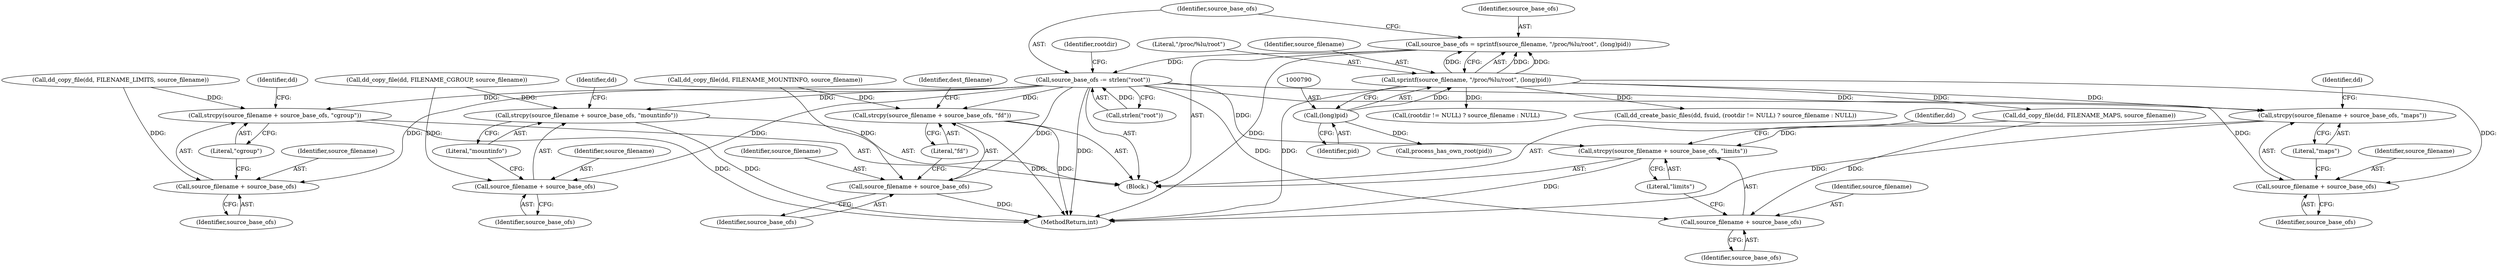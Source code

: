 digraph "0_abrt_3c1b60cfa62d39e5fff5a53a5bc53dae189e740e@API" {
"1000784" [label="(Call,source_base_ofs = sprintf(source_filename, \"/proc/%lu/root\", (long)pid))"];
"1000786" [label="(Call,sprintf(source_filename, \"/proc/%lu/root\", (long)pid))"];
"1000789" [label="(Call,(long)pid)"];
"1000792" [label="(Call,source_base_ofs -= strlen(\"root\"))"];
"1000839" [label="(Call,strcpy(source_filename + source_base_ofs, \"maps\"))"];
"1000840" [label="(Call,source_filename + source_base_ofs)"];
"1000848" [label="(Call,strcpy(source_filename + source_base_ofs, \"limits\"))"];
"1000849" [label="(Call,source_filename + source_base_ofs)"];
"1000857" [label="(Call,strcpy(source_filename + source_base_ofs, \"cgroup\"))"];
"1000858" [label="(Call,source_filename + source_base_ofs)"];
"1000866" [label="(Call,strcpy(source_filename + source_base_ofs, \"mountinfo\"))"];
"1000867" [label="(Call,source_filename + source_base_ofs)"];
"1000878" [label="(Call,strcpy(source_filename + source_base_ofs, \"fd\"))"];
"1000879" [label="(Call,source_filename + source_base_ofs)"];
"1000788" [label="(Literal,\"/proc/%lu/root\")"];
"1000859" [label="(Identifier,source_filename)"];
"1000866" [label="(Call,strcpy(source_filename + source_base_ofs, \"mountinfo\"))"];
"1000872" [label="(Identifier,dd)"];
"1000858" [label="(Call,source_filename + source_base_ofs)"];
"1000781" [label="(Block,)"];
"1000793" [label="(Identifier,source_base_ofs)"];
"1000849" [label="(Call,source_filename + source_base_ofs)"];
"1000871" [label="(Call,dd_copy_file(dd, FILENAME_MOUNTINFO, source_filename))"];
"1000878" [label="(Call,strcpy(source_filename + source_base_ofs, \"fd\"))"];
"1000784" [label="(Call,source_base_ofs = sprintf(source_filename, \"/proc/%lu/root\", (long)pid))"];
"1000881" [label="(Identifier,source_base_ofs)"];
"1000789" [label="(Call,(long)pid)"];
"1000851" [label="(Identifier,source_base_ofs)"];
"1000863" [label="(Identifier,dd)"];
"1000794" [label="(Call,strlen(\"root\"))"];
"1000860" [label="(Identifier,source_base_ofs)"];
"1000882" [label="(Literal,\"fd\")"];
"1000811" [label="(Call,(rootdir != NULL) ? source_filename : NULL)"];
"1000845" [label="(Identifier,dd)"];
"1000800" [label="(Call,process_has_own_root(pid))"];
"1000879" [label="(Call,source_filename + source_base_ofs)"];
"1000870" [label="(Literal,\"mountinfo\")"];
"1000798" [label="(Identifier,rootdir)"];
"1000867" [label="(Call,source_filename + source_base_ofs)"];
"1000785" [label="(Identifier,source_base_ofs)"];
"1000852" [label="(Literal,\"limits\")"];
"1000842" [label="(Identifier,source_base_ofs)"];
"1000880" [label="(Identifier,source_filename)"];
"1000808" [label="(Call,dd_create_basic_files(dd, fsuid, (rootdir != NULL) ? source_filename : NULL))"];
"1000844" [label="(Call,dd_copy_file(dd, FILENAME_MAPS, source_filename))"];
"1000853" [label="(Call,dd_copy_file(dd, FILENAME_LIMITS, source_filename))"];
"1000841" [label="(Identifier,source_filename)"];
"1000786" [label="(Call,sprintf(source_filename, \"/proc/%lu/root\", (long)pid))"];
"1000839" [label="(Call,strcpy(source_filename + source_base_ofs, \"maps\"))"];
"1000854" [label="(Identifier,dd)"];
"1000861" [label="(Literal,\"cgroup\")"];
"1000869" [label="(Identifier,source_base_ofs)"];
"1000868" [label="(Identifier,source_filename)"];
"1000840" [label="(Call,source_filename + source_base_ofs)"];
"1000792" [label="(Call,source_base_ofs -= strlen(\"root\"))"];
"1000787" [label="(Identifier,source_filename)"];
"1000848" [label="(Call,strcpy(source_filename + source_base_ofs, \"limits\"))"];
"1000850" [label="(Identifier,source_filename)"];
"1000857" [label="(Call,strcpy(source_filename + source_base_ofs, \"cgroup\"))"];
"1000843" [label="(Literal,\"maps\")"];
"1000791" [label="(Identifier,pid)"];
"1000884" [label="(Identifier,dest_filename)"];
"1000862" [label="(Call,dd_copy_file(dd, FILENAME_CGROUP, source_filename))"];
"1001445" [label="(MethodReturn,int)"];
"1000784" -> "1000781"  [label="AST: "];
"1000784" -> "1000786"  [label="CFG: "];
"1000785" -> "1000784"  [label="AST: "];
"1000786" -> "1000784"  [label="AST: "];
"1000793" -> "1000784"  [label="CFG: "];
"1000784" -> "1001445"  [label="DDG: "];
"1000786" -> "1000784"  [label="DDG: "];
"1000786" -> "1000784"  [label="DDG: "];
"1000786" -> "1000784"  [label="DDG: "];
"1000784" -> "1000792"  [label="DDG: "];
"1000786" -> "1000789"  [label="CFG: "];
"1000787" -> "1000786"  [label="AST: "];
"1000788" -> "1000786"  [label="AST: "];
"1000789" -> "1000786"  [label="AST: "];
"1000786" -> "1001445"  [label="DDG: "];
"1000789" -> "1000786"  [label="DDG: "];
"1000786" -> "1000808"  [label="DDG: "];
"1000786" -> "1000811"  [label="DDG: "];
"1000786" -> "1000839"  [label="DDG: "];
"1000786" -> "1000840"  [label="DDG: "];
"1000786" -> "1000844"  [label="DDG: "];
"1000789" -> "1000791"  [label="CFG: "];
"1000790" -> "1000789"  [label="AST: "];
"1000791" -> "1000789"  [label="AST: "];
"1000789" -> "1000800"  [label="DDG: "];
"1000792" -> "1000781"  [label="AST: "];
"1000792" -> "1000794"  [label="CFG: "];
"1000793" -> "1000792"  [label="AST: "];
"1000794" -> "1000792"  [label="AST: "];
"1000798" -> "1000792"  [label="CFG: "];
"1000792" -> "1001445"  [label="DDG: "];
"1000794" -> "1000792"  [label="DDG: "];
"1000792" -> "1000839"  [label="DDG: "];
"1000792" -> "1000840"  [label="DDG: "];
"1000792" -> "1000848"  [label="DDG: "];
"1000792" -> "1000849"  [label="DDG: "];
"1000792" -> "1000857"  [label="DDG: "];
"1000792" -> "1000858"  [label="DDG: "];
"1000792" -> "1000866"  [label="DDG: "];
"1000792" -> "1000867"  [label="DDG: "];
"1000792" -> "1000878"  [label="DDG: "];
"1000792" -> "1000879"  [label="DDG: "];
"1000839" -> "1000781"  [label="AST: "];
"1000839" -> "1000843"  [label="CFG: "];
"1000840" -> "1000839"  [label="AST: "];
"1000843" -> "1000839"  [label="AST: "];
"1000845" -> "1000839"  [label="CFG: "];
"1000839" -> "1001445"  [label="DDG: "];
"1000840" -> "1000842"  [label="CFG: "];
"1000841" -> "1000840"  [label="AST: "];
"1000842" -> "1000840"  [label="AST: "];
"1000843" -> "1000840"  [label="CFG: "];
"1000848" -> "1000781"  [label="AST: "];
"1000848" -> "1000852"  [label="CFG: "];
"1000849" -> "1000848"  [label="AST: "];
"1000852" -> "1000848"  [label="AST: "];
"1000854" -> "1000848"  [label="CFG: "];
"1000848" -> "1001445"  [label="DDG: "];
"1000844" -> "1000848"  [label="DDG: "];
"1000849" -> "1000851"  [label="CFG: "];
"1000850" -> "1000849"  [label="AST: "];
"1000851" -> "1000849"  [label="AST: "];
"1000852" -> "1000849"  [label="CFG: "];
"1000844" -> "1000849"  [label="DDG: "];
"1000857" -> "1000781"  [label="AST: "];
"1000857" -> "1000861"  [label="CFG: "];
"1000858" -> "1000857"  [label="AST: "];
"1000861" -> "1000857"  [label="AST: "];
"1000863" -> "1000857"  [label="CFG: "];
"1000857" -> "1001445"  [label="DDG: "];
"1000853" -> "1000857"  [label="DDG: "];
"1000858" -> "1000860"  [label="CFG: "];
"1000859" -> "1000858"  [label="AST: "];
"1000860" -> "1000858"  [label="AST: "];
"1000861" -> "1000858"  [label="CFG: "];
"1000853" -> "1000858"  [label="DDG: "];
"1000866" -> "1000781"  [label="AST: "];
"1000866" -> "1000870"  [label="CFG: "];
"1000867" -> "1000866"  [label="AST: "];
"1000870" -> "1000866"  [label="AST: "];
"1000872" -> "1000866"  [label="CFG: "];
"1000866" -> "1001445"  [label="DDG: "];
"1000862" -> "1000866"  [label="DDG: "];
"1000867" -> "1000869"  [label="CFG: "];
"1000868" -> "1000867"  [label="AST: "];
"1000869" -> "1000867"  [label="AST: "];
"1000870" -> "1000867"  [label="CFG: "];
"1000862" -> "1000867"  [label="DDG: "];
"1000878" -> "1000781"  [label="AST: "];
"1000878" -> "1000882"  [label="CFG: "];
"1000879" -> "1000878"  [label="AST: "];
"1000882" -> "1000878"  [label="AST: "];
"1000884" -> "1000878"  [label="CFG: "];
"1000878" -> "1001445"  [label="DDG: "];
"1000878" -> "1001445"  [label="DDG: "];
"1000871" -> "1000878"  [label="DDG: "];
"1000879" -> "1000881"  [label="CFG: "];
"1000880" -> "1000879"  [label="AST: "];
"1000881" -> "1000879"  [label="AST: "];
"1000882" -> "1000879"  [label="CFG: "];
"1000879" -> "1001445"  [label="DDG: "];
"1000871" -> "1000879"  [label="DDG: "];
}
